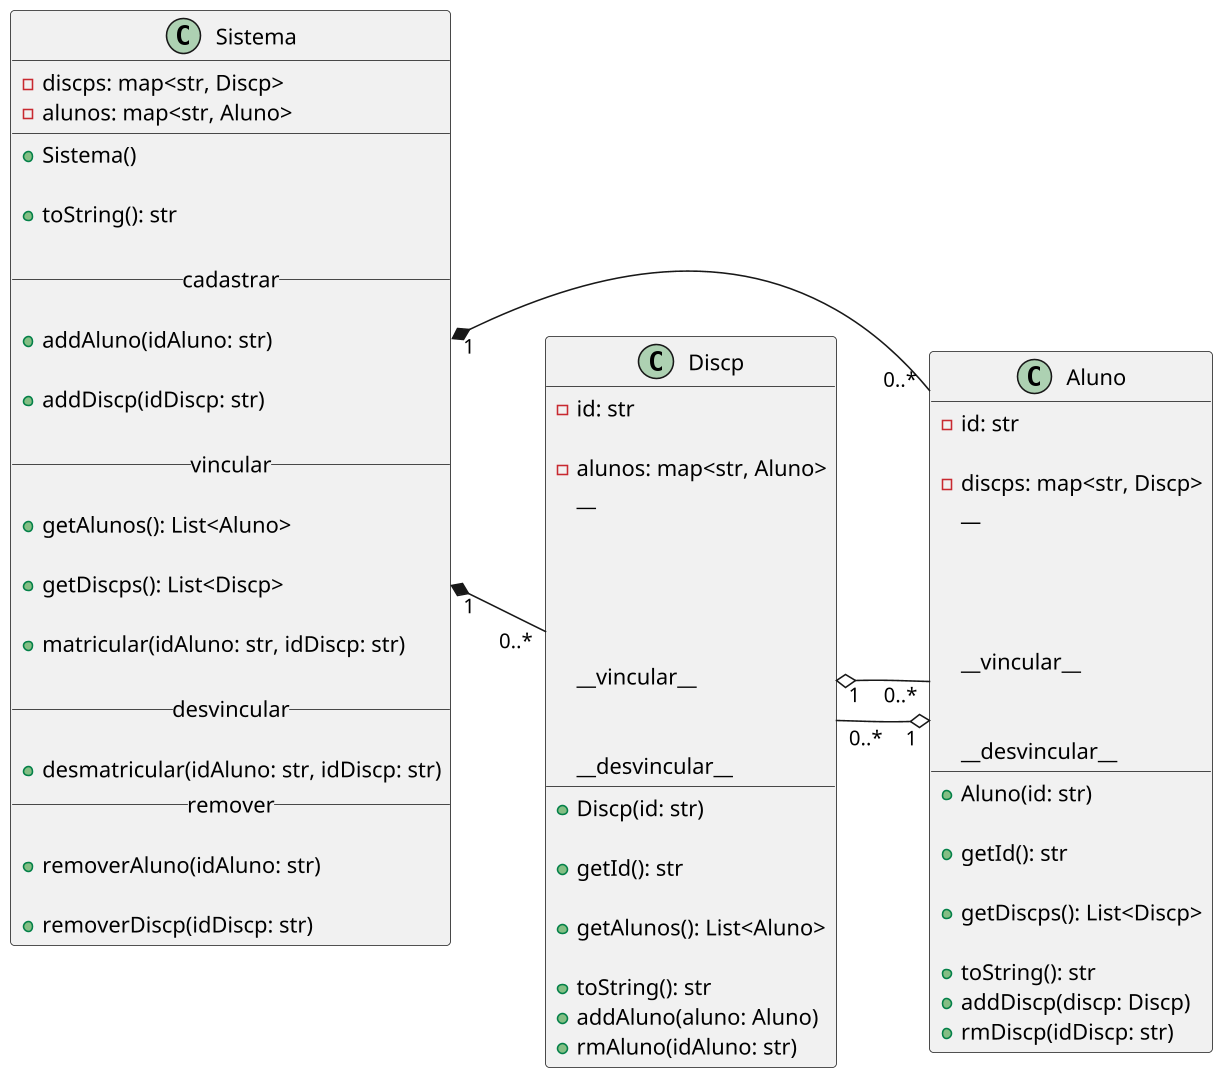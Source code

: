 
@startuml

skinparam defaultFontName "Source Code Pro"
skinparam dpi 150

class Aluno {

    - id: str

    - discps: map<str, Discp>
    __

    + Aluno(id: str)

    + getId(): str

    + getDiscps(): List<Discp>

    ' retorna o nome do aluno e o nome das disciplinas matriculadas
    + toString(): str
    '
    __vincular__

    ' cria o vínculo bidirecional aluno disciplina
    + addDiscp(discp: Discp)

    __desvincular__

    + rmDiscp(idDiscp: str)
}

class Discp {

    - id: str

    - alunos: map<str, Aluno>
    __

    + Discp(id: str)

    + getId(): str

    + getAlunos(): List<Aluno>

    ' mostra o id da disciplina e o nome dos alunos matriculados
    + toString(): str

    __vincular__

    ' cria o vínculo bidirecional aluno disciplina
    + addAluno(aluno: Aluno)

    __desvincular__
    '
    + rmAluno(idAluno: str)
}

class Sistema {
    '
    - discps: map<str, Discp>
    '
    - alunos: map<str, Aluno>
    '
    __
    '
    + Sistema()

    ' mostra os alunos e disciplinas cadastradas
    + toString(): str

    __cadastrar__

    ' adiciona um aluno com esse id no sistema
    + addAluno(idAluno: str)

    ' adiciona uma disciplina com esse id no sistema
    + addDiscp(idDiscp: str)
    
    __vincular__
    
    + getAlunos(): List<Aluno>
    
    + getDiscps(): List<Discp>
    
    ' recupera os objetos aluno e disciplina e vincula-os
    + matricular(idAluno: str, idDiscp: str)
    
    __desvincular__
    
    + desmatricular(idAluno: str, idDiscp: str)
    '
    __remover__
    
    ' remove um aluno com esse id do sistema desfazendo todos os vínculos
    + removerAluno(idAluno: str)
    
    ' remove uma disciplina com esse id do sistema desfazendo todos os vínculos
    + removerDiscp(idDiscp: str)
}


left to right direction

Sistema "1" *-- "0..*" Aluno
Sistema "1" *-- "0..*" Discp

Discp "0..*" --o "1" Aluno
Discp "1" o-- "0..*" Aluno

@enduml
